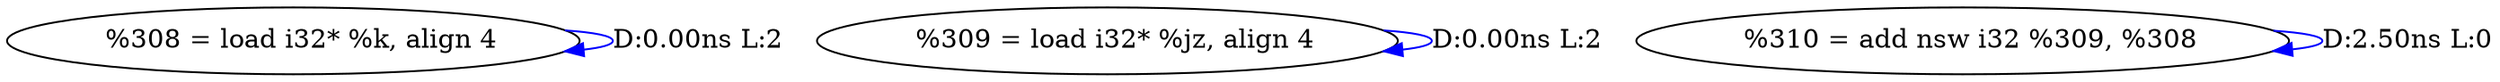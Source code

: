digraph {
Node0x2d101f0[label="  %308 = load i32* %k, align 4"];
Node0x2d101f0 -> Node0x2d101f0[label="D:0.00ns L:2",color=blue];
Node0x2d102d0[label="  %309 = load i32* %jz, align 4"];
Node0x2d102d0 -> Node0x2d102d0[label="D:0.00ns L:2",color=blue];
Node0x2d103b0[label="  %310 = add nsw i32 %309, %308"];
Node0x2d103b0 -> Node0x2d103b0[label="D:2.50ns L:0",color=blue];
}
